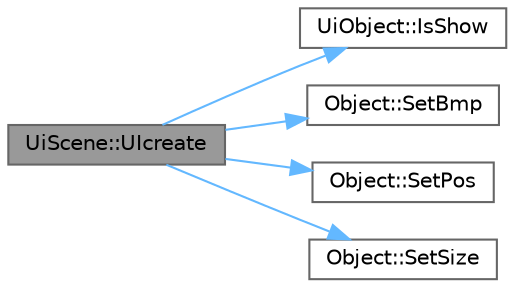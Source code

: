 digraph "UiScene::UIcreate"
{
 // LATEX_PDF_SIZE
  bgcolor="transparent";
  edge [fontname=Helvetica,fontsize=10,labelfontname=Helvetica,labelfontsize=10];
  node [fontname=Helvetica,fontsize=10,shape=box,height=0.2,width=0.4];
  rankdir="LR";
  Node1 [id="Node000001",label="UiScene::UIcreate",height=0.2,width=0.4,color="gray40", fillcolor="grey60", style="filled", fontcolor="black",tooltip=" "];
  Node1 -> Node2 [id="edge1_Node000001_Node000002",color="steelblue1",style="solid",tooltip=" "];
  Node2 [id="Node000002",label="UiObject::IsShow",height=0.2,width=0.4,color="grey40", fillcolor="white", style="filled",URL="$class_ui_object.html#ae26570c684d7ae8364cf66a3afe23f60",tooltip=" "];
  Node1 -> Node3 [id="edge2_Node000001_Node000003",color="steelblue1",style="solid",tooltip=" "];
  Node3 [id="Node000003",label="Object::SetBmp",height=0.2,width=0.4,color="grey40", fillcolor="white", style="filled",URL="$class_object.html#adc4edf1f8d7984f5d3c0718f34a8e573",tooltip=" "];
  Node1 -> Node4 [id="edge3_Node000001_Node000004",color="steelblue1",style="solid",tooltip=" "];
  Node4 [id="Node000004",label="Object::SetPos",height=0.2,width=0.4,color="grey40", fillcolor="white", style="filled",URL="$class_object.html#a3ec1a92051152ba40d65abf1631ff314",tooltip=" "];
  Node1 -> Node5 [id="edge4_Node000001_Node000005",color="steelblue1",style="solid",tooltip=" "];
  Node5 [id="Node000005",label="Object::SetSize",height=0.2,width=0.4,color="grey40", fillcolor="white", style="filled",URL="$class_object.html#a4c5490e345da5cbb975d7d50e84dc1c0",tooltip=" "];
}
